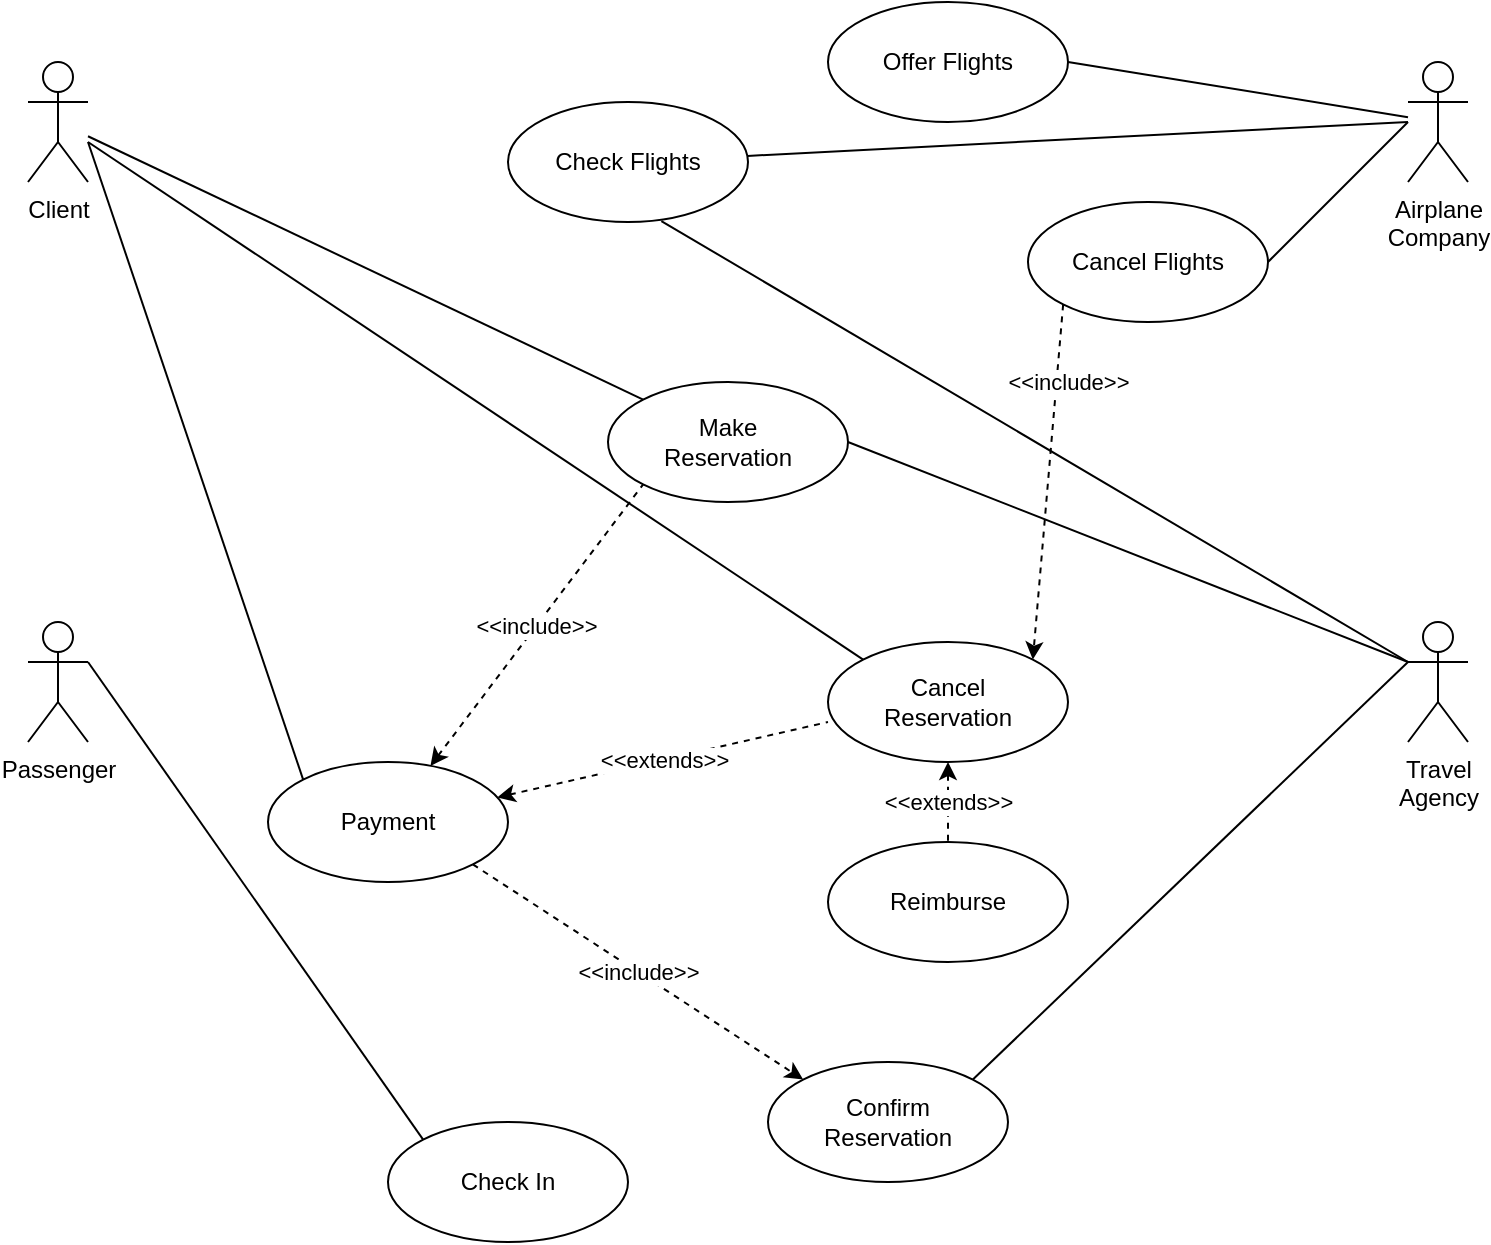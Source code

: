 <mxfile>
    <diagram id="7ZXcsMja4ini4iSyQY7r" name="Page-1">
        <mxGraphModel dx="1207" dy="646" grid="1" gridSize="10" guides="1" tooltips="1" connect="1" arrows="1" fold="1" page="1" pageScale="1" pageWidth="850" pageHeight="1100" background="#ffffff" math="0" shadow="0">
            <root>
                <mxCell id="0"/>
                <mxCell id="1" parent="0"/>
                <mxCell id="23" style="edgeStyle=none;html=1;entryX=0;entryY=0;entryDx=0;entryDy=0;startArrow=none;startFill=0;endArrow=none;endFill=0;labelBackgroundColor=none;" edge="1" parent="1" source="2" target="16">
                    <mxGeometry relative="1" as="geometry"/>
                </mxCell>
                <mxCell id="2" value="Client" style="shape=umlActor;verticalLabelPosition=bottom;verticalAlign=top;html=1;" vertex="1" parent="1">
                    <mxGeometry x="40" y="80" width="30" height="60" as="geometry"/>
                </mxCell>
                <mxCell id="3" value="Passenger" style="shape=umlActor;verticalLabelPosition=bottom;verticalAlign=top;html=1;" vertex="1" parent="1">
                    <mxGeometry x="40" y="360" width="30" height="60" as="geometry"/>
                </mxCell>
                <mxCell id="14" style="edgeStyle=none;html=1;entryX=1;entryY=0.5;entryDx=0;entryDy=0;endArrow=none;endFill=0;" edge="1" parent="1" source="5" target="12">
                    <mxGeometry relative="1" as="geometry"/>
                </mxCell>
                <mxCell id="5" value="Airplane&lt;br&gt;Company" style="shape=umlActor;verticalLabelPosition=bottom;verticalAlign=top;html=1;" vertex="1" parent="1">
                    <mxGeometry x="730" y="80" width="30" height="60" as="geometry"/>
                </mxCell>
                <mxCell id="27" style="edgeStyle=none;html=1;entryX=1;entryY=0.5;entryDx=0;entryDy=0;labelBackgroundColor=default;startArrow=none;startFill=0;endArrow=none;endFill=0;" edge="1" parent="1" target="16">
                    <mxGeometry relative="1" as="geometry">
                        <mxPoint x="730" y="380" as="sourcePoint"/>
                    </mxGeometry>
                </mxCell>
                <mxCell id="6" value="Travel&lt;br&gt;Agency" style="shape=umlActor;verticalLabelPosition=bottom;verticalAlign=top;html=1;" vertex="1" parent="1">
                    <mxGeometry x="730" y="360" width="30" height="60" as="geometry"/>
                </mxCell>
                <mxCell id="12" value="Offer Flights" style="ellipse;whiteSpace=wrap;html=1;" vertex="1" parent="1">
                    <mxGeometry x="440" y="50" width="120" height="60" as="geometry"/>
                </mxCell>
                <mxCell id="21" value="&amp;lt;&amp;lt;include&amp;gt;&amp;gt;" style="edgeStyle=none;html=1;exitX=0;exitY=1;exitDx=0;exitDy=0;entryX=1;entryY=0;entryDx=0;entryDy=0;endArrow=classic;endFill=1;startArrow=none;startFill=0;dashed=1;" edge="1" parent="1" source="13" target="17">
                    <mxGeometry x="-0.568" y="6" relative="1" as="geometry">
                        <mxPoint as="offset"/>
                    </mxGeometry>
                </mxCell>
                <mxCell id="13" value="Cancel Flights" style="ellipse;whiteSpace=wrap;html=1;" vertex="1" parent="1">
                    <mxGeometry x="540" y="150" width="120" height="60" as="geometry"/>
                </mxCell>
                <mxCell id="15" style="edgeStyle=none;html=1;entryX=1;entryY=0.5;entryDx=0;entryDy=0;endArrow=none;endFill=0;" edge="1" parent="1" target="13">
                    <mxGeometry relative="1" as="geometry">
                        <mxPoint x="730" y="110" as="sourcePoint"/>
                        <mxPoint x="570" y="100" as="targetPoint"/>
                    </mxGeometry>
                </mxCell>
                <mxCell id="16" value="Make&lt;br&gt;Reservation" style="ellipse;whiteSpace=wrap;html=1;" vertex="1" parent="1">
                    <mxGeometry x="330" y="240" width="120" height="60" as="geometry"/>
                </mxCell>
                <mxCell id="25" value="&amp;lt;&amp;lt;extends&amp;gt;&amp;gt;" style="edgeStyle=none;html=1;entryX=0.5;entryY=0;entryDx=0;entryDy=0;labelBackgroundColor=default;startArrow=classic;startFill=1;endArrow=none;endFill=0;dashed=1;" edge="1" parent="1" source="17" target="19">
                    <mxGeometry relative="1" as="geometry">
                        <mxPoint as="offset"/>
                    </mxGeometry>
                </mxCell>
                <mxCell id="17" value="Cancel&lt;br&gt;Reservation" style="ellipse;whiteSpace=wrap;html=1;" vertex="1" parent="1">
                    <mxGeometry x="440" y="370" width="120" height="60" as="geometry"/>
                </mxCell>
                <mxCell id="26" value="&amp;lt;&amp;lt;include&amp;gt;&amp;gt;" style="edgeStyle=none;html=1;entryX=0;entryY=1;entryDx=0;entryDy=0;labelBackgroundColor=default;startArrow=classic;startFill=1;endArrow=none;endFill=0;dashed=1;" edge="1" parent="1" source="18" target="16">
                    <mxGeometry relative="1" as="geometry"/>
                </mxCell>
                <mxCell id="32" style="edgeStyle=none;html=1;exitX=0;exitY=0;exitDx=0;exitDy=0;labelBackgroundColor=default;startArrow=none;startFill=0;endArrow=none;endFill=0;" edge="1" parent="1" source="18">
                    <mxGeometry relative="1" as="geometry">
                        <mxPoint x="70" y="120" as="targetPoint"/>
                    </mxGeometry>
                </mxCell>
                <mxCell id="35" value="&amp;lt;&amp;lt;include&amp;gt;&amp;gt;" style="edgeStyle=none;html=1;exitX=1;exitY=1;exitDx=0;exitDy=0;entryX=0;entryY=0;entryDx=0;entryDy=0;labelBackgroundColor=default;startArrow=none;startFill=0;endArrow=classic;endFill=1;dashed=1;" edge="1" parent="1" source="18" target="33">
                    <mxGeometry relative="1" as="geometry"/>
                </mxCell>
                <mxCell id="36" value="&amp;lt;&amp;lt;extends&amp;gt;&amp;gt;" style="edgeStyle=none;html=1;entryX=0;entryY=0.667;entryDx=0;entryDy=0;entryPerimeter=0;dashed=1;labelBackgroundColor=default;startArrow=classic;startFill=1;endArrow=none;endFill=0;" edge="1" parent="1" source="18" target="17">
                    <mxGeometry relative="1" as="geometry"/>
                </mxCell>
                <mxCell id="18" value="Payment" style="ellipse;whiteSpace=wrap;html=1;" vertex="1" parent="1">
                    <mxGeometry x="160" y="430" width="120" height="60" as="geometry"/>
                </mxCell>
                <mxCell id="19" value="Reimburse" style="ellipse;whiteSpace=wrap;html=1;" vertex="1" parent="1">
                    <mxGeometry x="440" y="470" width="120" height="60" as="geometry"/>
                </mxCell>
                <mxCell id="29" style="edgeStyle=none;html=1;labelBackgroundColor=default;startArrow=none;startFill=0;endArrow=none;endFill=0;" edge="1" parent="1" source="20">
                    <mxGeometry relative="1" as="geometry">
                        <mxPoint x="730" y="110" as="targetPoint"/>
                    </mxGeometry>
                </mxCell>
                <mxCell id="20" value="Check Flights" style="ellipse;whiteSpace=wrap;html=1;" vertex="1" parent="1">
                    <mxGeometry x="280" y="100" width="120" height="60" as="geometry"/>
                </mxCell>
                <mxCell id="24" style="edgeStyle=none;html=1;entryX=0;entryY=0;entryDx=0;entryDy=0;startArrow=none;startFill=0;endArrow=none;endFill=0;labelBackgroundColor=none;" edge="1" parent="1" target="17">
                    <mxGeometry relative="1" as="geometry">
                        <mxPoint x="70" y="120" as="sourcePoint"/>
                        <mxPoint x="207.156" y="282.188" as="targetPoint"/>
                    </mxGeometry>
                </mxCell>
                <mxCell id="28" style="edgeStyle=none;html=1;entryX=0.639;entryY=0.992;entryDx=0;entryDy=0;labelBackgroundColor=default;startArrow=none;startFill=0;endArrow=none;endFill=0;entryPerimeter=0;" edge="1" parent="1" target="20">
                    <mxGeometry relative="1" as="geometry">
                        <mxPoint x="730" y="380" as="sourcePoint"/>
                        <mxPoint x="400" y="246.96" as="targetPoint"/>
                    </mxGeometry>
                </mxCell>
                <mxCell id="31" style="edgeStyle=none;html=1;exitX=0;exitY=0;exitDx=0;exitDy=0;entryX=1;entryY=0.333;entryDx=0;entryDy=0;entryPerimeter=0;labelBackgroundColor=default;startArrow=none;startFill=0;endArrow=none;endFill=0;" edge="1" parent="1" source="30" target="3">
                    <mxGeometry relative="1" as="geometry"/>
                </mxCell>
                <mxCell id="30" value="Check In" style="ellipse;whiteSpace=wrap;html=1;labelBackgroundColor=default;" vertex="1" parent="1">
                    <mxGeometry x="220" y="610" width="120" height="60" as="geometry"/>
                </mxCell>
                <mxCell id="34" style="edgeStyle=none;html=1;exitX=1;exitY=0;exitDx=0;exitDy=0;labelBackgroundColor=default;startArrow=none;startFill=0;endArrow=none;endFill=0;" edge="1" parent="1" source="33">
                    <mxGeometry relative="1" as="geometry">
                        <mxPoint x="730" y="380" as="targetPoint"/>
                    </mxGeometry>
                </mxCell>
                <mxCell id="33" value="Confirm&lt;br&gt;Reservation" style="ellipse;whiteSpace=wrap;html=1;labelBackgroundColor=default;" vertex="1" parent="1">
                    <mxGeometry x="410" y="580" width="120" height="60" as="geometry"/>
                </mxCell>
            </root>
        </mxGraphModel>
    </diagram>
</mxfile>